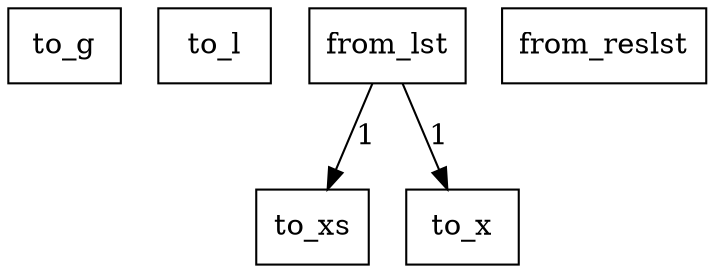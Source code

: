 digraph {
    graph [rankdir=TB
          ,bgcolor=transparent];
    node [shape=box
         ,fillcolor=white
         ,style=filled];
    0 [label=<to_g>];
    1 [label=<to_l>];
    2 [label=<to_xs>];
    3 [label=<to_x>];
    4 [label=<from_lst>];
    5 [label=<from_reslst>];
    4 -> 2 [label=1];
    4 -> 3 [label=1];
}